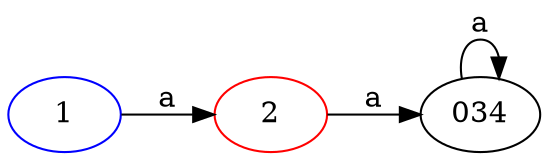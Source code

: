 digraph {
	rankdir=LR
	2 [color=red]
	2 -> 034 [label=a]
	034
	034 -> 034 [label=a]
	1 [color=blue]
	1 -> 2 [label=a]
}
